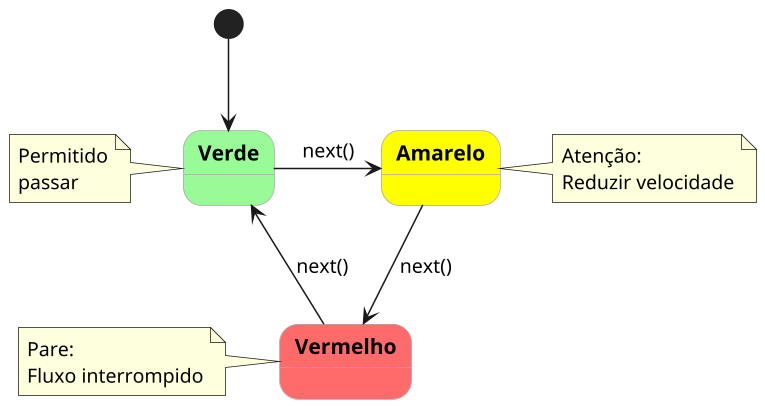 @startuml
scale 1.5
skinparam StateAttributeIconSize 0

' Define estados
[*] --> Verde

' Definição dos estados com cores
state Verde #98FB98
state Amarelo #FFFF00
state Vermelho #FF6B6B

' Transições cíclicas
Verde -right-> Amarelo : next()
Amarelo -down-> Vermelho : next()
Vermelho -up-> Verde : next()

' Notas explicativas
note left of Verde
  Permitido
  passar
end note

note right of Amarelo
  Atenção:
  Reduzir velocidade
end note

note left of Vermelho
  Pare:
  Fluxo interrompido
end note

' Ajuste do layout
skinparam {
  ArrowColor DarkGray
  ArrowThickness 2
  StateBorderColor DarkGray
}

' Ajuste das fontes
skinparam state {
  FontStyle bold
  FontSize 14
}

@enduml
